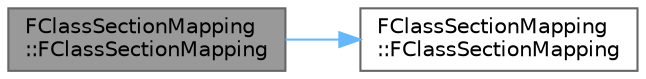 digraph "FClassSectionMapping::FClassSectionMapping"
{
 // INTERACTIVE_SVG=YES
 // LATEX_PDF_SIZE
  bgcolor="transparent";
  edge [fontname=Helvetica,fontsize=10,labelfontname=Helvetica,labelfontsize=10];
  node [fontname=Helvetica,fontsize=10,shape=box,height=0.2,width=0.4];
  rankdir="LR";
  Node1 [id="Node000001",label="FClassSectionMapping\l::FClassSectionMapping",height=0.2,width=0.4,color="gray40", fillcolor="grey60", style="filled", fontcolor="black",tooltip=" "];
  Node1 -> Node2 [id="edge1_Node000001_Node000002",color="steelblue1",style="solid",tooltip=" "];
  Node2 [id="Node000002",label="FClassSectionMapping\l::FClassSectionMapping",height=0.2,width=0.4,color="grey40", fillcolor="white", style="filled",URL="$d1/d9a/classFClassSectionMapping.html#a053adae52a66d96b307f62553cd642e8",tooltip=" "];
}
